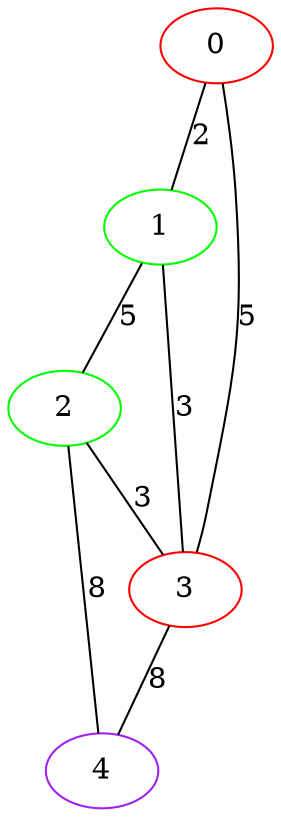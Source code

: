 graph "" {
0 [color=red, weight=1];
1 [color=green, weight=2];
2 [color=green, weight=2];
3 [color=red, weight=1];
4 [color=purple, weight=4];
0 -- 1  [key=0, label=2];
0 -- 3  [key=0, label=5];
1 -- 2  [key=0, label=5];
1 -- 3  [key=0, label=3];
2 -- 3  [key=0, label=3];
2 -- 4  [key=0, label=8];
3 -- 4  [key=0, label=8];
}
